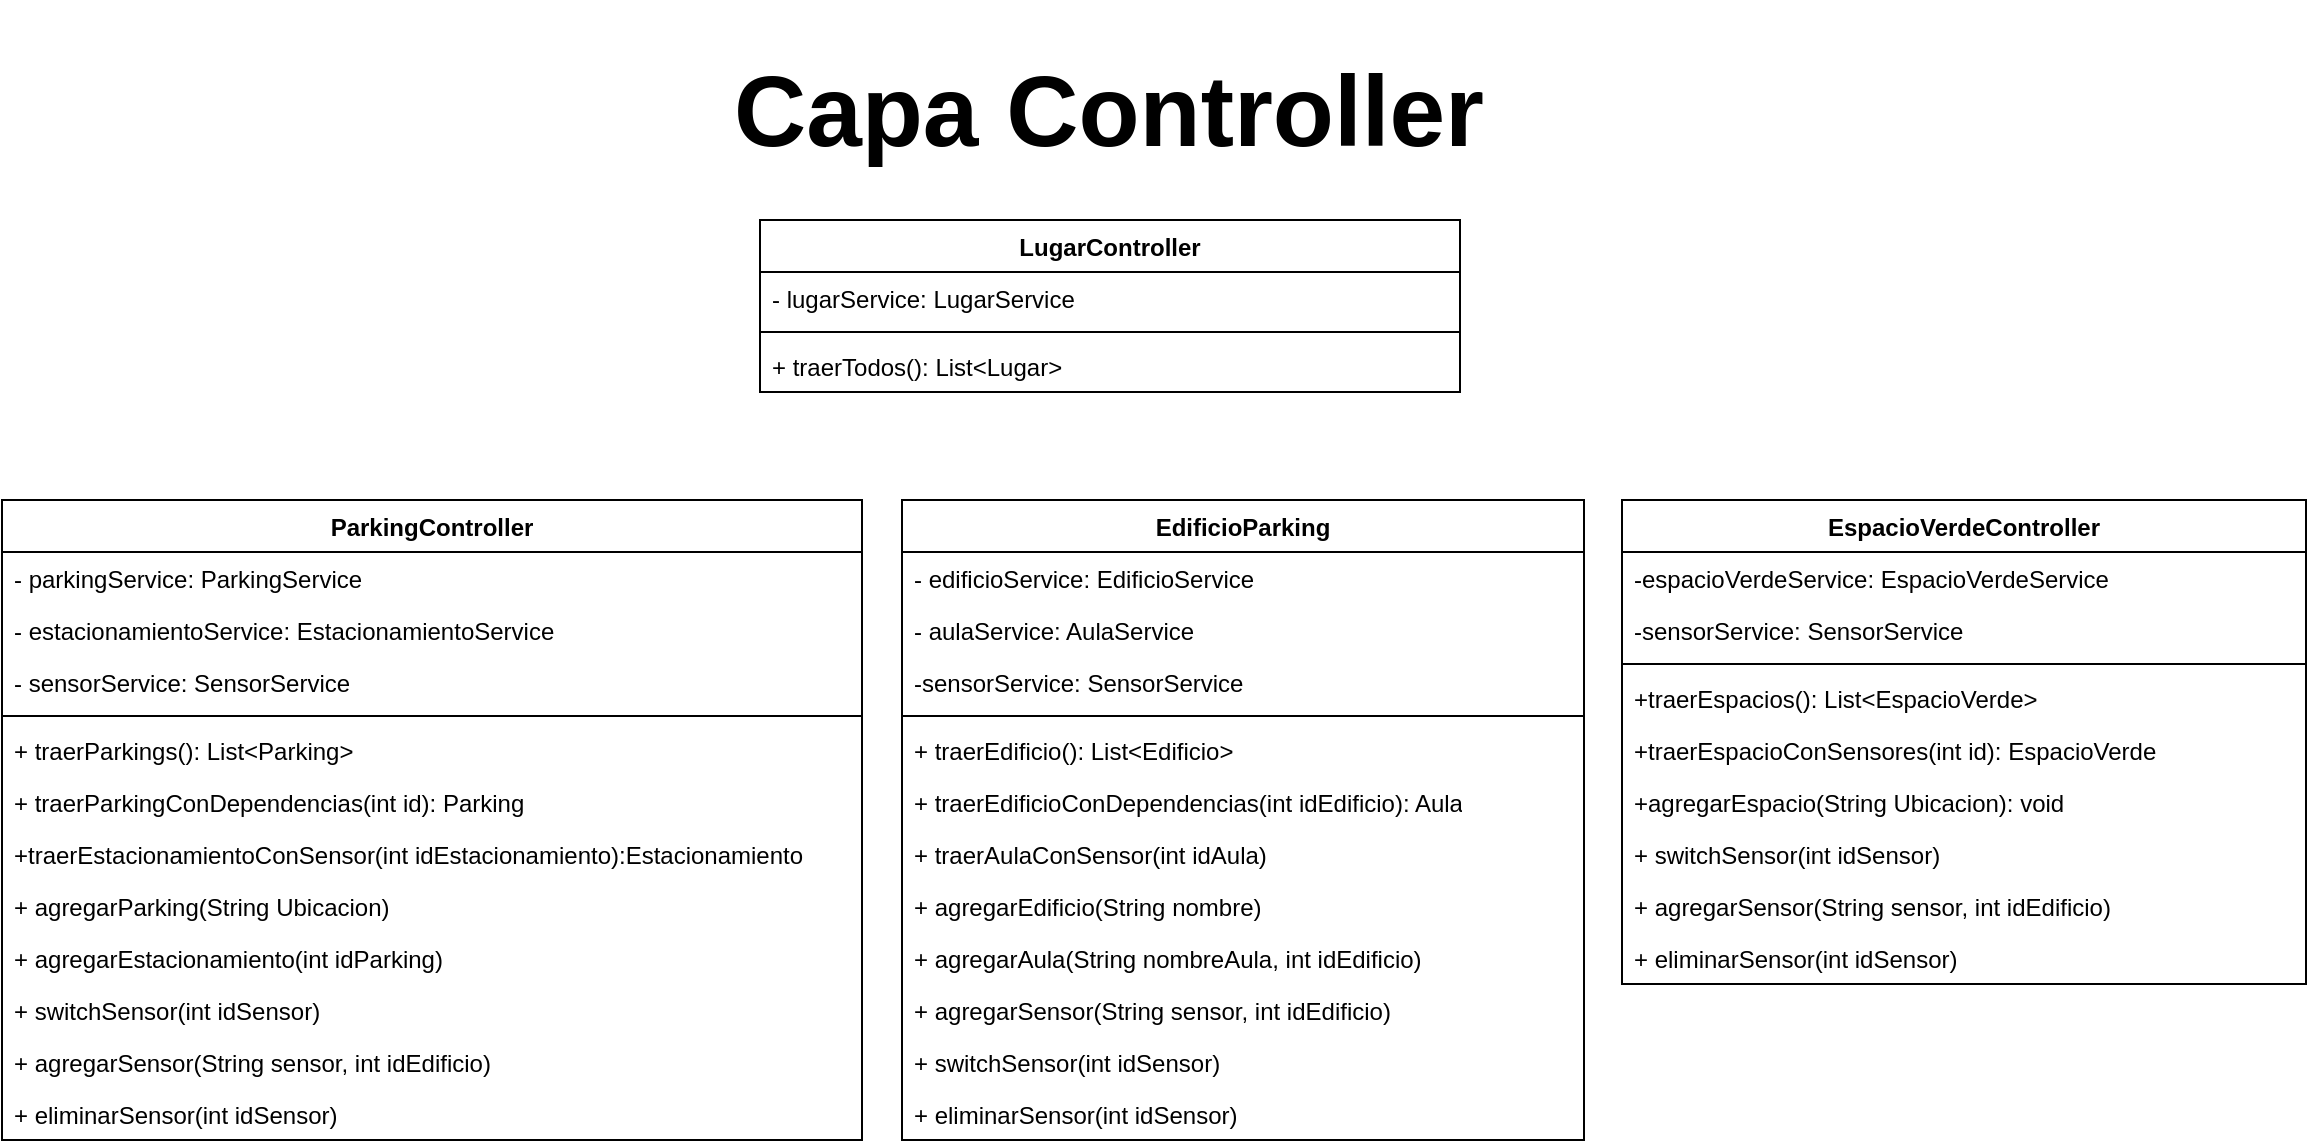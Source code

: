 <mxfile version="21.2.8" type="device">
  <diagram id="C5RBs43oDa-KdzZeNtuy" name="Page-1">
    <mxGraphModel dx="1931" dy="516" grid="1" gridSize="10" guides="1" tooltips="1" connect="1" arrows="1" fold="1" page="1" pageScale="1" pageWidth="827" pageHeight="1169" math="0" shadow="0">
      <root>
        <mxCell id="WIyWlLk6GJQsqaUBKTNV-0" />
        <mxCell id="WIyWlLk6GJQsqaUBKTNV-1" parent="WIyWlLk6GJQsqaUBKTNV-0" />
        <mxCell id="mE5UiQ3bNyrxbDp_QKQE-0" value="&lt;b&gt;&lt;font style=&quot;font-size: 50px;&quot;&gt;Capa Controller&lt;/font&gt;&lt;/b&gt;" style="text;html=1;strokeColor=none;fillColor=none;align=center;verticalAlign=middle;whiteSpace=wrap;rounded=0;" vertex="1" parent="WIyWlLk6GJQsqaUBKTNV-1">
          <mxGeometry x="208" y="40" width="411" height="110" as="geometry" />
        </mxCell>
        <mxCell id="mE5UiQ3bNyrxbDp_QKQE-5" value="EspacioVerdeController" style="swimlane;fontStyle=1;align=center;verticalAlign=top;childLayout=stackLayout;horizontal=1;startSize=26;horizontalStack=0;resizeParent=1;resizeParentMax=0;resizeLast=0;collapsible=1;marginBottom=0;whiteSpace=wrap;html=1;" vertex="1" parent="WIyWlLk6GJQsqaUBKTNV-1">
          <mxGeometry x="670" y="290" width="342" height="242" as="geometry" />
        </mxCell>
        <mxCell id="mE5UiQ3bNyrxbDp_QKQE-6" value="-espacioVerdeService: EspacioVerdeService" style="text;strokeColor=none;fillColor=none;align=left;verticalAlign=top;spacingLeft=4;spacingRight=4;overflow=hidden;rotatable=0;points=[[0,0.5],[1,0.5]];portConstraint=eastwest;whiteSpace=wrap;html=1;" vertex="1" parent="mE5UiQ3bNyrxbDp_QKQE-5">
          <mxGeometry y="26" width="342" height="26" as="geometry" />
        </mxCell>
        <mxCell id="mE5UiQ3bNyrxbDp_QKQE-39" value="-sensorService: SensorService" style="text;strokeColor=none;fillColor=none;align=left;verticalAlign=top;spacingLeft=4;spacingRight=4;overflow=hidden;rotatable=0;points=[[0,0.5],[1,0.5]];portConstraint=eastwest;whiteSpace=wrap;html=1;" vertex="1" parent="mE5UiQ3bNyrxbDp_QKQE-5">
          <mxGeometry y="52" width="342" height="26" as="geometry" />
        </mxCell>
        <mxCell id="mE5UiQ3bNyrxbDp_QKQE-7" value="" style="line;strokeWidth=1;fillColor=none;align=left;verticalAlign=middle;spacingTop=-1;spacingLeft=3;spacingRight=3;rotatable=0;labelPosition=right;points=[];portConstraint=eastwest;strokeColor=inherit;" vertex="1" parent="mE5UiQ3bNyrxbDp_QKQE-5">
          <mxGeometry y="78" width="342" height="8" as="geometry" />
        </mxCell>
        <mxCell id="mE5UiQ3bNyrxbDp_QKQE-8" value="+traerEspacios(): List&amp;lt;EspacioVerde&amp;gt;" style="text;strokeColor=none;fillColor=none;align=left;verticalAlign=top;spacingLeft=4;spacingRight=4;overflow=hidden;rotatable=0;points=[[0,0.5],[1,0.5]];portConstraint=eastwest;whiteSpace=wrap;html=1;" vertex="1" parent="mE5UiQ3bNyrxbDp_QKQE-5">
          <mxGeometry y="86" width="342" height="26" as="geometry" />
        </mxCell>
        <mxCell id="mE5UiQ3bNyrxbDp_QKQE-29" value="+traerEspacioConSensores(int id): EspacioVerde" style="text;strokeColor=none;fillColor=none;align=left;verticalAlign=top;spacingLeft=4;spacingRight=4;overflow=hidden;rotatable=0;points=[[0,0.5],[1,0.5]];portConstraint=eastwest;whiteSpace=wrap;html=1;" vertex="1" parent="mE5UiQ3bNyrxbDp_QKQE-5">
          <mxGeometry y="112" width="342" height="26" as="geometry" />
        </mxCell>
        <mxCell id="mE5UiQ3bNyrxbDp_QKQE-30" value="+agregarEspacio(String Ubicacion): void" style="text;strokeColor=none;fillColor=none;align=left;verticalAlign=top;spacingLeft=4;spacingRight=4;overflow=hidden;rotatable=0;points=[[0,0.5],[1,0.5]];portConstraint=eastwest;whiteSpace=wrap;html=1;" vertex="1" parent="mE5UiQ3bNyrxbDp_QKQE-5">
          <mxGeometry y="138" width="342" height="26" as="geometry" />
        </mxCell>
        <mxCell id="mE5UiQ3bNyrxbDp_QKQE-44" value="+ switchSensor(int idSensor)" style="text;strokeColor=none;fillColor=none;align=left;verticalAlign=top;spacingLeft=4;spacingRight=4;overflow=hidden;rotatable=0;points=[[0,0.5],[1,0.5]];portConstraint=eastwest;whiteSpace=wrap;html=1;" vertex="1" parent="mE5UiQ3bNyrxbDp_QKQE-5">
          <mxGeometry y="164" width="342" height="26" as="geometry" />
        </mxCell>
        <mxCell id="mE5UiQ3bNyrxbDp_QKQE-46" value="+ agregarSensor(String sensor, int idEdificio)" style="text;strokeColor=none;fillColor=none;align=left;verticalAlign=top;spacingLeft=4;spacingRight=4;overflow=hidden;rotatable=0;points=[[0,0.5],[1,0.5]];portConstraint=eastwest;whiteSpace=wrap;html=1;" vertex="1" parent="mE5UiQ3bNyrxbDp_QKQE-5">
          <mxGeometry y="190" width="342" height="26" as="geometry" />
        </mxCell>
        <mxCell id="mE5UiQ3bNyrxbDp_QKQE-48" value="+ eliminarSensor(int idSensor)" style="text;strokeColor=none;fillColor=none;align=left;verticalAlign=top;spacingLeft=4;spacingRight=4;overflow=hidden;rotatable=0;points=[[0,0.5],[1,0.5]];portConstraint=eastwest;whiteSpace=wrap;html=1;" vertex="1" parent="mE5UiQ3bNyrxbDp_QKQE-5">
          <mxGeometry y="216" width="342" height="26" as="geometry" />
        </mxCell>
        <mxCell id="mE5UiQ3bNyrxbDp_QKQE-9" value="LugarController" style="swimlane;fontStyle=1;align=center;verticalAlign=top;childLayout=stackLayout;horizontal=1;startSize=26;horizontalStack=0;resizeParent=1;resizeParentMax=0;resizeLast=0;collapsible=1;marginBottom=0;whiteSpace=wrap;html=1;" vertex="1" parent="WIyWlLk6GJQsqaUBKTNV-1">
          <mxGeometry x="239" y="150" width="350" height="86" as="geometry" />
        </mxCell>
        <mxCell id="mE5UiQ3bNyrxbDp_QKQE-10" value="- lugarService: LugarService" style="text;strokeColor=none;fillColor=none;align=left;verticalAlign=top;spacingLeft=4;spacingRight=4;overflow=hidden;rotatable=0;points=[[0,0.5],[1,0.5]];portConstraint=eastwest;whiteSpace=wrap;html=1;" vertex="1" parent="mE5UiQ3bNyrxbDp_QKQE-9">
          <mxGeometry y="26" width="350" height="26" as="geometry" />
        </mxCell>
        <mxCell id="mE5UiQ3bNyrxbDp_QKQE-11" value="" style="line;strokeWidth=1;fillColor=none;align=left;verticalAlign=middle;spacingTop=-1;spacingLeft=3;spacingRight=3;rotatable=0;labelPosition=right;points=[];portConstraint=eastwest;strokeColor=inherit;" vertex="1" parent="mE5UiQ3bNyrxbDp_QKQE-9">
          <mxGeometry y="52" width="350" height="8" as="geometry" />
        </mxCell>
        <mxCell id="mE5UiQ3bNyrxbDp_QKQE-12" value="+ traerTodos(): List&amp;lt;Lugar&amp;gt;" style="text;strokeColor=none;fillColor=none;align=left;verticalAlign=top;spacingLeft=4;spacingRight=4;overflow=hidden;rotatable=0;points=[[0,0.5],[1,0.5]];portConstraint=eastwest;whiteSpace=wrap;html=1;" vertex="1" parent="mE5UiQ3bNyrxbDp_QKQE-9">
          <mxGeometry y="60" width="350" height="26" as="geometry" />
        </mxCell>
        <mxCell id="mE5UiQ3bNyrxbDp_QKQE-13" value="ParkingController" style="swimlane;fontStyle=1;align=center;verticalAlign=top;childLayout=stackLayout;horizontal=1;startSize=26;horizontalStack=0;resizeParent=1;resizeParentMax=0;resizeLast=0;collapsible=1;marginBottom=0;whiteSpace=wrap;html=1;" vertex="1" parent="WIyWlLk6GJQsqaUBKTNV-1">
          <mxGeometry x="-140" y="290" width="430" height="320" as="geometry" />
        </mxCell>
        <mxCell id="mE5UiQ3bNyrxbDp_QKQE-14" value="- parkingService: ParkingService" style="text;strokeColor=none;fillColor=none;align=left;verticalAlign=top;spacingLeft=4;spacingRight=4;overflow=hidden;rotatable=0;points=[[0,0.5],[1,0.5]];portConstraint=eastwest;whiteSpace=wrap;html=1;" vertex="1" parent="mE5UiQ3bNyrxbDp_QKQE-13">
          <mxGeometry y="26" width="430" height="26" as="geometry" />
        </mxCell>
        <mxCell id="mE5UiQ3bNyrxbDp_QKQE-16" value="- estacionamientoService: EstacionamientoService" style="text;strokeColor=none;fillColor=none;align=left;verticalAlign=top;spacingLeft=4;spacingRight=4;overflow=hidden;rotatable=0;points=[[0,0.5],[1,0.5]];portConstraint=eastwest;whiteSpace=wrap;html=1;" vertex="1" parent="mE5UiQ3bNyrxbDp_QKQE-13">
          <mxGeometry y="52" width="430" height="26" as="geometry" />
        </mxCell>
        <mxCell id="mE5UiQ3bNyrxbDp_QKQE-37" value="- sensorService: SensorService" style="text;strokeColor=none;fillColor=none;align=left;verticalAlign=top;spacingLeft=4;spacingRight=4;overflow=hidden;rotatable=0;points=[[0,0.5],[1,0.5]];portConstraint=eastwest;whiteSpace=wrap;html=1;" vertex="1" parent="mE5UiQ3bNyrxbDp_QKQE-13">
          <mxGeometry y="78" width="430" height="26" as="geometry" />
        </mxCell>
        <mxCell id="mE5UiQ3bNyrxbDp_QKQE-15" value="" style="line;strokeWidth=1;fillColor=none;align=left;verticalAlign=middle;spacingTop=-1;spacingLeft=3;spacingRight=3;rotatable=0;labelPosition=right;points=[];portConstraint=eastwest;strokeColor=inherit;" vertex="1" parent="mE5UiQ3bNyrxbDp_QKQE-13">
          <mxGeometry y="104" width="430" height="8" as="geometry" />
        </mxCell>
        <mxCell id="mE5UiQ3bNyrxbDp_QKQE-20" value="+ traerParkings(): List&amp;lt;Parking&amp;gt;" style="text;strokeColor=none;fillColor=none;align=left;verticalAlign=top;spacingLeft=4;spacingRight=4;overflow=hidden;rotatable=0;points=[[0,0.5],[1,0.5]];portConstraint=eastwest;whiteSpace=wrap;html=1;" vertex="1" parent="mE5UiQ3bNyrxbDp_QKQE-13">
          <mxGeometry y="112" width="430" height="26" as="geometry" />
        </mxCell>
        <mxCell id="mE5UiQ3bNyrxbDp_QKQE-19" value="+ traerParkingConDependencias(int id): Parking" style="text;strokeColor=none;fillColor=none;align=left;verticalAlign=top;spacingLeft=4;spacingRight=4;overflow=hidden;rotatable=0;points=[[0,0.5],[1,0.5]];portConstraint=eastwest;whiteSpace=wrap;html=1;" vertex="1" parent="mE5UiQ3bNyrxbDp_QKQE-13">
          <mxGeometry y="138" width="430" height="26" as="geometry" />
        </mxCell>
        <mxCell id="mE5UiQ3bNyrxbDp_QKQE-31" value="+traerEstacionamientoConSensor(int idEstacionamiento):Estacionamiento" style="text;strokeColor=none;fillColor=none;align=left;verticalAlign=top;spacingLeft=4;spacingRight=4;overflow=hidden;rotatable=0;points=[[0,0.5],[1,0.5]];portConstraint=eastwest;whiteSpace=wrap;html=1;" vertex="1" parent="mE5UiQ3bNyrxbDp_QKQE-13">
          <mxGeometry y="164" width="430" height="26" as="geometry" />
        </mxCell>
        <mxCell id="mE5UiQ3bNyrxbDp_QKQE-18" value="+ agregarParking(String Ubicacion)" style="text;strokeColor=none;fillColor=none;align=left;verticalAlign=top;spacingLeft=4;spacingRight=4;overflow=hidden;rotatable=0;points=[[0,0.5],[1,0.5]];portConstraint=eastwest;whiteSpace=wrap;html=1;" vertex="1" parent="mE5UiQ3bNyrxbDp_QKQE-13">
          <mxGeometry y="190" width="430" height="26" as="geometry" />
        </mxCell>
        <mxCell id="mE5UiQ3bNyrxbDp_QKQE-17" value="+ agregarEstacionamiento(int idParking)" style="text;strokeColor=none;fillColor=none;align=left;verticalAlign=top;spacingLeft=4;spacingRight=4;overflow=hidden;rotatable=0;points=[[0,0.5],[1,0.5]];portConstraint=eastwest;whiteSpace=wrap;html=1;" vertex="1" parent="mE5UiQ3bNyrxbDp_QKQE-13">
          <mxGeometry y="216" width="430" height="26" as="geometry" />
        </mxCell>
        <mxCell id="mE5UiQ3bNyrxbDp_QKQE-43" value="+ switchSensor(int idSensor)" style="text;strokeColor=none;fillColor=none;align=left;verticalAlign=top;spacingLeft=4;spacingRight=4;overflow=hidden;rotatable=0;points=[[0,0.5],[1,0.5]];portConstraint=eastwest;whiteSpace=wrap;html=1;" vertex="1" parent="mE5UiQ3bNyrxbDp_QKQE-13">
          <mxGeometry y="242" width="430" height="26" as="geometry" />
        </mxCell>
        <mxCell id="mE5UiQ3bNyrxbDp_QKQE-42" value="+ agregarSensor(String sensor, int idEdificio)" style="text;strokeColor=none;fillColor=none;align=left;verticalAlign=top;spacingLeft=4;spacingRight=4;overflow=hidden;rotatable=0;points=[[0,0.5],[1,0.5]];portConstraint=eastwest;whiteSpace=wrap;html=1;" vertex="1" parent="mE5UiQ3bNyrxbDp_QKQE-13">
          <mxGeometry y="268" width="430" height="26" as="geometry" />
        </mxCell>
        <mxCell id="mE5UiQ3bNyrxbDp_QKQE-41" value="+ eliminarSensor(int idSensor)" style="text;strokeColor=none;fillColor=none;align=left;verticalAlign=top;spacingLeft=4;spacingRight=4;overflow=hidden;rotatable=0;points=[[0,0.5],[1,0.5]];portConstraint=eastwest;whiteSpace=wrap;html=1;" vertex="1" parent="mE5UiQ3bNyrxbDp_QKQE-13">
          <mxGeometry y="294" width="430" height="26" as="geometry" />
        </mxCell>
        <mxCell id="mE5UiQ3bNyrxbDp_QKQE-21" value="EdificioParking" style="swimlane;fontStyle=1;align=center;verticalAlign=top;childLayout=stackLayout;horizontal=1;startSize=26;horizontalStack=0;resizeParent=1;resizeParentMax=0;resizeLast=0;collapsible=1;marginBottom=0;whiteSpace=wrap;html=1;" vertex="1" parent="WIyWlLk6GJQsqaUBKTNV-1">
          <mxGeometry x="310" y="290" width="341" height="320" as="geometry" />
        </mxCell>
        <mxCell id="mE5UiQ3bNyrxbDp_QKQE-22" value="- edificioService: EdificioService" style="text;strokeColor=none;fillColor=none;align=left;verticalAlign=top;spacingLeft=4;spacingRight=4;overflow=hidden;rotatable=0;points=[[0,0.5],[1,0.5]];portConstraint=eastwest;whiteSpace=wrap;html=1;" vertex="1" parent="mE5UiQ3bNyrxbDp_QKQE-21">
          <mxGeometry y="26" width="341" height="26" as="geometry" />
        </mxCell>
        <mxCell id="mE5UiQ3bNyrxbDp_QKQE-23" value="- aulaService: AulaService" style="text;strokeColor=none;fillColor=none;align=left;verticalAlign=top;spacingLeft=4;spacingRight=4;overflow=hidden;rotatable=0;points=[[0,0.5],[1,0.5]];portConstraint=eastwest;whiteSpace=wrap;html=1;" vertex="1" parent="mE5UiQ3bNyrxbDp_QKQE-21">
          <mxGeometry y="52" width="341" height="26" as="geometry" />
        </mxCell>
        <mxCell id="mE5UiQ3bNyrxbDp_QKQE-38" value="-sensorService: SensorService" style="text;strokeColor=none;fillColor=none;align=left;verticalAlign=top;spacingLeft=4;spacingRight=4;overflow=hidden;rotatable=0;points=[[0,0.5],[1,0.5]];portConstraint=eastwest;whiteSpace=wrap;html=1;" vertex="1" parent="mE5UiQ3bNyrxbDp_QKQE-21">
          <mxGeometry y="78" width="341" height="26" as="geometry" />
        </mxCell>
        <mxCell id="mE5UiQ3bNyrxbDp_QKQE-24" value="" style="line;strokeWidth=1;fillColor=none;align=left;verticalAlign=middle;spacingTop=-1;spacingLeft=3;spacingRight=3;rotatable=0;labelPosition=right;points=[];portConstraint=eastwest;strokeColor=inherit;" vertex="1" parent="mE5UiQ3bNyrxbDp_QKQE-21">
          <mxGeometry y="104" width="341" height="8" as="geometry" />
        </mxCell>
        <mxCell id="mE5UiQ3bNyrxbDp_QKQE-25" value="+ traerEdificio(): List&amp;lt;Edificio&amp;gt;" style="text;strokeColor=none;fillColor=none;align=left;verticalAlign=top;spacingLeft=4;spacingRight=4;overflow=hidden;rotatable=0;points=[[0,0.5],[1,0.5]];portConstraint=eastwest;whiteSpace=wrap;html=1;" vertex="1" parent="mE5UiQ3bNyrxbDp_QKQE-21">
          <mxGeometry y="112" width="341" height="26" as="geometry" />
        </mxCell>
        <mxCell id="mE5UiQ3bNyrxbDp_QKQE-26" value="+ traerEdificioConDependencias(int idEdificio): Aula" style="text;strokeColor=none;fillColor=none;align=left;verticalAlign=top;spacingLeft=4;spacingRight=4;overflow=hidden;rotatable=0;points=[[0,0.5],[1,0.5]];portConstraint=eastwest;whiteSpace=wrap;html=1;" vertex="1" parent="mE5UiQ3bNyrxbDp_QKQE-21">
          <mxGeometry y="138" width="341" height="26" as="geometry" />
        </mxCell>
        <mxCell id="mE5UiQ3bNyrxbDp_QKQE-32" value="+ traerAulaConSensor(int idAula)" style="text;strokeColor=none;fillColor=none;align=left;verticalAlign=top;spacingLeft=4;spacingRight=4;overflow=hidden;rotatable=0;points=[[0,0.5],[1,0.5]];portConstraint=eastwest;whiteSpace=wrap;html=1;" vertex="1" parent="mE5UiQ3bNyrxbDp_QKQE-21">
          <mxGeometry y="164" width="341" height="26" as="geometry" />
        </mxCell>
        <mxCell id="mE5UiQ3bNyrxbDp_QKQE-27" value="+ agregarEdificio(String nombre)" style="text;strokeColor=none;fillColor=none;align=left;verticalAlign=top;spacingLeft=4;spacingRight=4;overflow=hidden;rotatable=0;points=[[0,0.5],[1,0.5]];portConstraint=eastwest;whiteSpace=wrap;html=1;" vertex="1" parent="mE5UiQ3bNyrxbDp_QKQE-21">
          <mxGeometry y="190" width="341" height="26" as="geometry" />
        </mxCell>
        <mxCell id="mE5UiQ3bNyrxbDp_QKQE-28" value="+ agregarAula(String nombreAula, int idEdificio)" style="text;strokeColor=none;fillColor=none;align=left;verticalAlign=top;spacingLeft=4;spacingRight=4;overflow=hidden;rotatable=0;points=[[0,0.5],[1,0.5]];portConstraint=eastwest;whiteSpace=wrap;html=1;" vertex="1" parent="mE5UiQ3bNyrxbDp_QKQE-21">
          <mxGeometry y="216" width="341" height="26" as="geometry" />
        </mxCell>
        <mxCell id="mE5UiQ3bNyrxbDp_QKQE-47" value="+ agregarSensor(String sensor, int idEdificio)" style="text;strokeColor=none;fillColor=none;align=left;verticalAlign=top;spacingLeft=4;spacingRight=4;overflow=hidden;rotatable=0;points=[[0,0.5],[1,0.5]];portConstraint=eastwest;whiteSpace=wrap;html=1;" vertex="1" parent="mE5UiQ3bNyrxbDp_QKQE-21">
          <mxGeometry y="242" width="341" height="26" as="geometry" />
        </mxCell>
        <mxCell id="mE5UiQ3bNyrxbDp_QKQE-45" value="+ switchSensor(int idSensor)" style="text;strokeColor=none;fillColor=none;align=left;verticalAlign=top;spacingLeft=4;spacingRight=4;overflow=hidden;rotatable=0;points=[[0,0.5],[1,0.5]];portConstraint=eastwest;whiteSpace=wrap;html=1;" vertex="1" parent="mE5UiQ3bNyrxbDp_QKQE-21">
          <mxGeometry y="268" width="341" height="26" as="geometry" />
        </mxCell>
        <mxCell id="mE5UiQ3bNyrxbDp_QKQE-49" value="+ eliminarSensor(int idSensor)" style="text;strokeColor=none;fillColor=none;align=left;verticalAlign=top;spacingLeft=4;spacingRight=4;overflow=hidden;rotatable=0;points=[[0,0.5],[1,0.5]];portConstraint=eastwest;whiteSpace=wrap;html=1;" vertex="1" parent="mE5UiQ3bNyrxbDp_QKQE-21">
          <mxGeometry y="294" width="341" height="26" as="geometry" />
        </mxCell>
      </root>
    </mxGraphModel>
  </diagram>
</mxfile>

